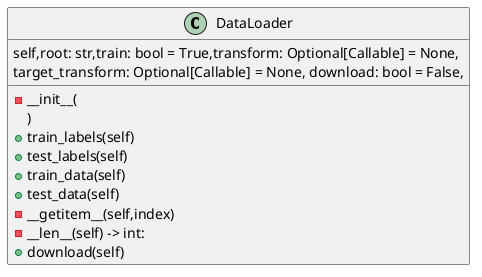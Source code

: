 @startuml
class DataLoader {
  -__init__(
      self,root: str,train: bool = True,transform: Optional[Callable] = None,
      target_transform: Optional[Callable] = None, download: bool = False,
    )
  +train_labels(self)
  +test_labels(self)
  +train_data(self)
  +test_data(self)
  -__getitem__(self,index)
  -__len__(self) -> int:
  +download(self)
}
@enduml